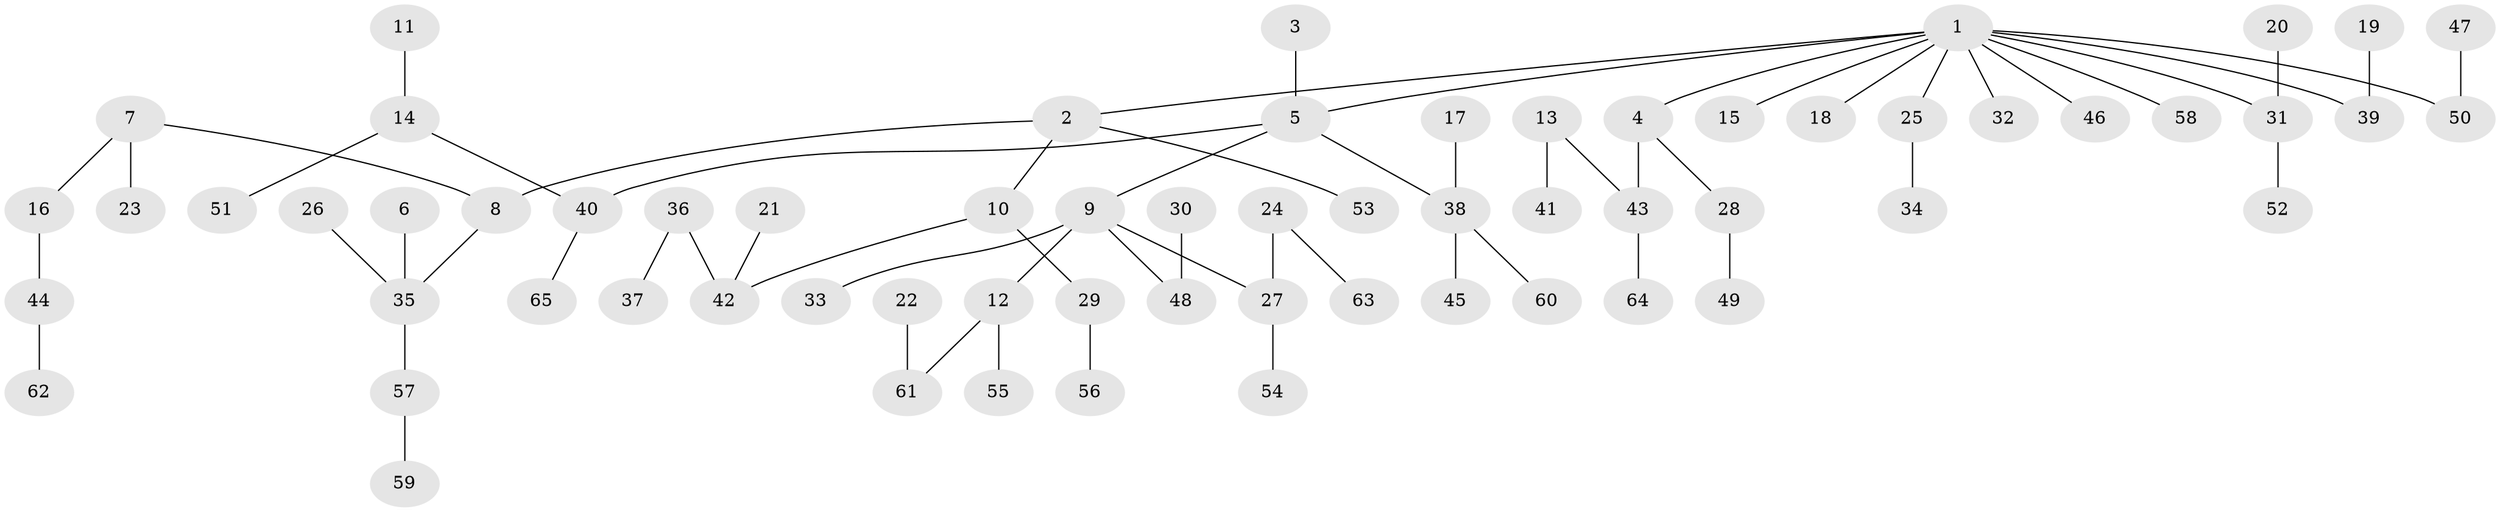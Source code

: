 // original degree distribution, {4: 0.08461538461538462, 7: 0.007692307692307693, 6: 0.007692307692307693, 3: 0.15384615384615385, 5: 0.03076923076923077, 2: 0.2153846153846154, 1: 0.5}
// Generated by graph-tools (version 1.1) at 2025/26/03/09/25 03:26:29]
// undirected, 65 vertices, 64 edges
graph export_dot {
graph [start="1"]
  node [color=gray90,style=filled];
  1;
  2;
  3;
  4;
  5;
  6;
  7;
  8;
  9;
  10;
  11;
  12;
  13;
  14;
  15;
  16;
  17;
  18;
  19;
  20;
  21;
  22;
  23;
  24;
  25;
  26;
  27;
  28;
  29;
  30;
  31;
  32;
  33;
  34;
  35;
  36;
  37;
  38;
  39;
  40;
  41;
  42;
  43;
  44;
  45;
  46;
  47;
  48;
  49;
  50;
  51;
  52;
  53;
  54;
  55;
  56;
  57;
  58;
  59;
  60;
  61;
  62;
  63;
  64;
  65;
  1 -- 2 [weight=1.0];
  1 -- 4 [weight=1.0];
  1 -- 5 [weight=1.0];
  1 -- 15 [weight=1.0];
  1 -- 18 [weight=1.0];
  1 -- 25 [weight=1.0];
  1 -- 31 [weight=1.0];
  1 -- 32 [weight=1.0];
  1 -- 39 [weight=1.0];
  1 -- 46 [weight=1.0];
  1 -- 50 [weight=1.0];
  1 -- 58 [weight=1.0];
  2 -- 8 [weight=1.0];
  2 -- 10 [weight=1.0];
  2 -- 53 [weight=1.0];
  3 -- 5 [weight=1.0];
  4 -- 28 [weight=1.0];
  4 -- 43 [weight=1.0];
  5 -- 9 [weight=1.0];
  5 -- 38 [weight=1.0];
  5 -- 40 [weight=1.0];
  6 -- 35 [weight=1.0];
  7 -- 8 [weight=1.0];
  7 -- 16 [weight=1.0];
  7 -- 23 [weight=1.0];
  8 -- 35 [weight=1.0];
  9 -- 12 [weight=1.0];
  9 -- 27 [weight=1.0];
  9 -- 33 [weight=1.0];
  9 -- 48 [weight=1.0];
  10 -- 29 [weight=1.0];
  10 -- 42 [weight=1.0];
  11 -- 14 [weight=1.0];
  12 -- 55 [weight=1.0];
  12 -- 61 [weight=1.0];
  13 -- 41 [weight=1.0];
  13 -- 43 [weight=1.0];
  14 -- 40 [weight=1.0];
  14 -- 51 [weight=1.0];
  16 -- 44 [weight=1.0];
  17 -- 38 [weight=1.0];
  19 -- 39 [weight=1.0];
  20 -- 31 [weight=1.0];
  21 -- 42 [weight=1.0];
  22 -- 61 [weight=1.0];
  24 -- 27 [weight=1.0];
  24 -- 63 [weight=1.0];
  25 -- 34 [weight=1.0];
  26 -- 35 [weight=1.0];
  27 -- 54 [weight=1.0];
  28 -- 49 [weight=1.0];
  29 -- 56 [weight=1.0];
  30 -- 48 [weight=1.0];
  31 -- 52 [weight=1.0];
  35 -- 57 [weight=1.0];
  36 -- 37 [weight=1.0];
  36 -- 42 [weight=1.0];
  38 -- 45 [weight=1.0];
  38 -- 60 [weight=1.0];
  40 -- 65 [weight=1.0];
  43 -- 64 [weight=1.0];
  44 -- 62 [weight=1.0];
  47 -- 50 [weight=1.0];
  57 -- 59 [weight=1.0];
}
